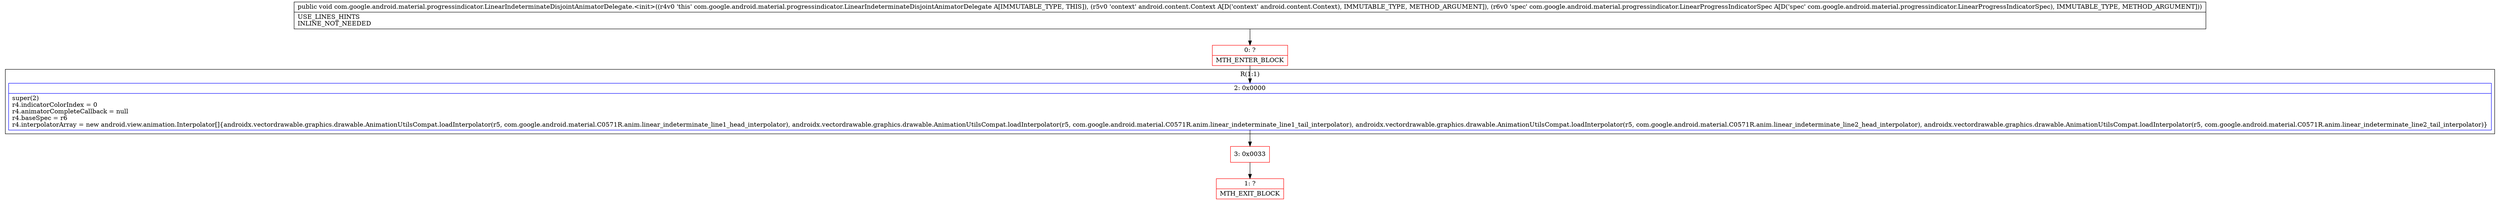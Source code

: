 digraph "CFG forcom.google.android.material.progressindicator.LinearIndeterminateDisjointAnimatorDelegate.\<init\>(Landroid\/content\/Context;Lcom\/google\/android\/material\/progressindicator\/LinearProgressIndicatorSpec;)V" {
subgraph cluster_Region_531044160 {
label = "R(1:1)";
node [shape=record,color=blue];
Node_2 [shape=record,label="{2\:\ 0x0000|super(2)\lr4.indicatorColorIndex = 0\lr4.animatorCompleteCallback = null\lr4.baseSpec = r6\lr4.interpolatorArray = new android.view.animation.Interpolator[]\{androidx.vectordrawable.graphics.drawable.AnimationUtilsCompat.loadInterpolator(r5, com.google.android.material.C0571R.anim.linear_indeterminate_line1_head_interpolator), androidx.vectordrawable.graphics.drawable.AnimationUtilsCompat.loadInterpolator(r5, com.google.android.material.C0571R.anim.linear_indeterminate_line1_tail_interpolator), androidx.vectordrawable.graphics.drawable.AnimationUtilsCompat.loadInterpolator(r5, com.google.android.material.C0571R.anim.linear_indeterminate_line2_head_interpolator), androidx.vectordrawable.graphics.drawable.AnimationUtilsCompat.loadInterpolator(r5, com.google.android.material.C0571R.anim.linear_indeterminate_line2_tail_interpolator)\}\l}"];
}
Node_0 [shape=record,color=red,label="{0\:\ ?|MTH_ENTER_BLOCK\l}"];
Node_3 [shape=record,color=red,label="{3\:\ 0x0033}"];
Node_1 [shape=record,color=red,label="{1\:\ ?|MTH_EXIT_BLOCK\l}"];
MethodNode[shape=record,label="{public void com.google.android.material.progressindicator.LinearIndeterminateDisjointAnimatorDelegate.\<init\>((r4v0 'this' com.google.android.material.progressindicator.LinearIndeterminateDisjointAnimatorDelegate A[IMMUTABLE_TYPE, THIS]), (r5v0 'context' android.content.Context A[D('context' android.content.Context), IMMUTABLE_TYPE, METHOD_ARGUMENT]), (r6v0 'spec' com.google.android.material.progressindicator.LinearProgressIndicatorSpec A[D('spec' com.google.android.material.progressindicator.LinearProgressIndicatorSpec), IMMUTABLE_TYPE, METHOD_ARGUMENT]))  | USE_LINES_HINTS\lINLINE_NOT_NEEDED\l}"];
MethodNode -> Node_0;Node_2 -> Node_3;
Node_0 -> Node_2;
Node_3 -> Node_1;
}

